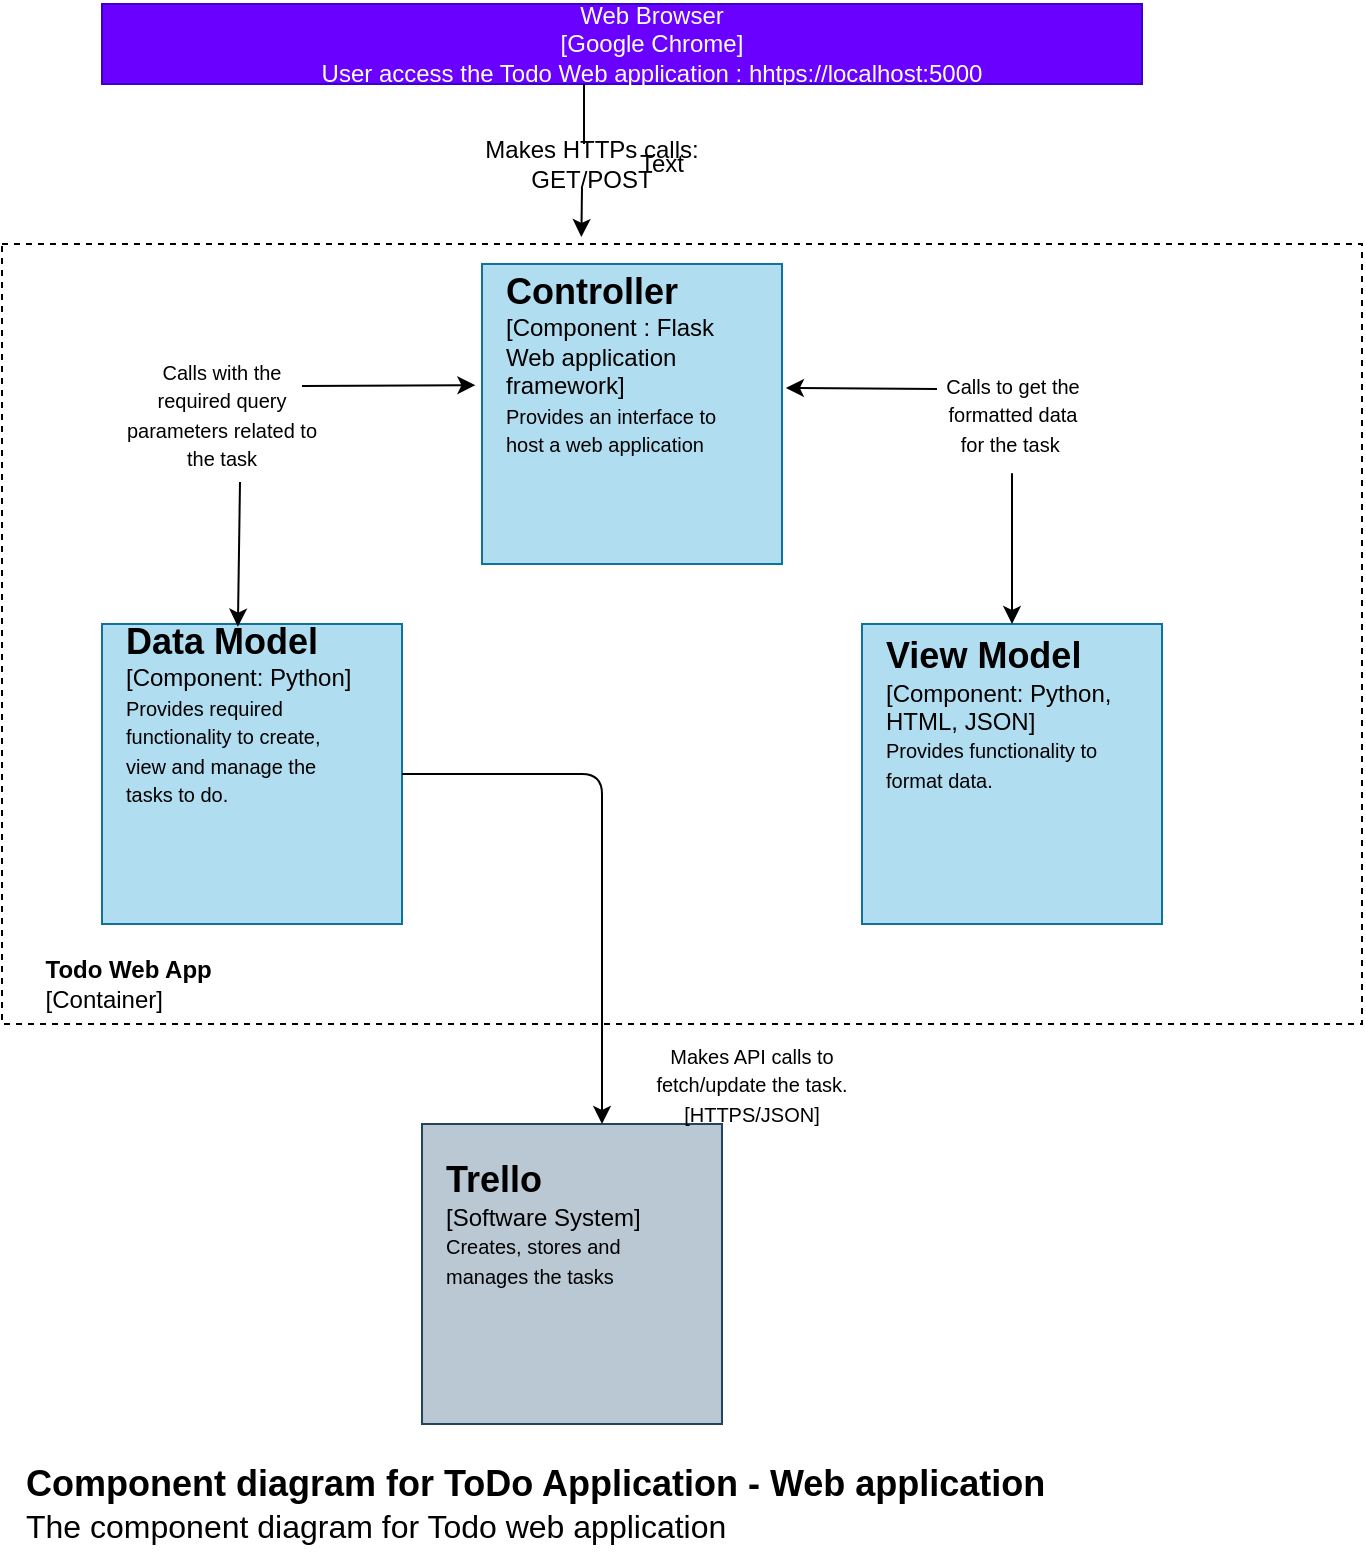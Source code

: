 <mxfile version="14.7.3" type="device"><diagram id="FW4MzqpD1bi7_bXe_OW3" name="Component-diagram"><mxGraphModel dx="782" dy="403" grid="1" gridSize="10" guides="1" tooltips="1" connect="1" arrows="1" fold="1" page="1" pageScale="1" pageWidth="1100" pageHeight="850" math="0" shadow="0"><root><mxCell id="GQyCvo5hpHKyU_DIXNSz-0"/><mxCell id="GQyCvo5hpHKyU_DIXNSz-1" parent="GQyCvo5hpHKyU_DIXNSz-0"/><mxCell id="32jd5pBExv-C8SrgEdwa-0" value="" style="endArrow=classic;html=1;startArrow=none;entryX=0.426;entryY=-0.009;entryDx=0;entryDy=0;entryPerimeter=0;" edge="1" parent="GQyCvo5hpHKyU_DIXNSz-1" target="pf3nLc4i9z6XqUislBip-3"><mxGeometry width="50" height="50" relative="1" as="geometry"><mxPoint x="360" y="132" as="sourcePoint"/><mxPoint x="359" y="150" as="targetPoint"/><Array as="points"/></mxGeometry></mxCell><mxCell id="pf3nLc4i9z6XqUislBip-1" value="" style="rounded=0;whiteSpace=wrap;html=1;fillColor=#6a00ff;strokeColor=#3700CC;fontColor=#ffffff;" vertex="1" parent="GQyCvo5hpHKyU_DIXNSz-1"><mxGeometry x="120" y="40" width="520" height="40" as="geometry"/></mxCell><mxCell id="pf3nLc4i9z6XqUislBip-2" value="&lt;font color=&quot;#ffffff&quot;&gt;Web Browser&lt;br&gt;[Google Chrome]&lt;br&gt;User access the Todo Web application : hhtps://localhost:5000&lt;br&gt;&lt;/font&gt;" style="text;html=1;strokeColor=none;fillColor=none;align=center;verticalAlign=middle;whiteSpace=wrap;rounded=0;" vertex="1" parent="GQyCvo5hpHKyU_DIXNSz-1"><mxGeometry x="220" y="50" width="350" height="20" as="geometry"/></mxCell><mxCell id="pf3nLc4i9z6XqUislBip-3" value="" style="rounded=0;whiteSpace=wrap;html=1;dashed=1;" vertex="1" parent="GQyCvo5hpHKyU_DIXNSz-1"><mxGeometry x="70" y="160" width="680" height="390" as="geometry"/></mxCell><mxCell id="32jd5pBExv-C8SrgEdwa-1" value="Makes HTTPs calls: GET/POST" style="text;html=1;strokeColor=none;fillColor=none;align=center;verticalAlign=middle;whiteSpace=wrap;rounded=0;dashed=1;" vertex="1" parent="GQyCvo5hpHKyU_DIXNSz-1"><mxGeometry x="310" y="110" width="110" height="20" as="geometry"/></mxCell><mxCell id="32jd5pBExv-C8SrgEdwa-4" value="" style="endArrow=none;html=1;" edge="1" parent="GQyCvo5hpHKyU_DIXNSz-1"><mxGeometry width="50" height="50" relative="1" as="geometry"><mxPoint x="361" y="80" as="sourcePoint"/><mxPoint x="361" y="110" as="targetPoint"/><Array as="points"/></mxGeometry></mxCell><mxCell id="X9jqxJZ0jlS0sDNikLCz-0" value="&lt;font&gt;&lt;b style=&quot;font-size: 18px&quot;&gt;Component diagram for ToDo Application - Web application&lt;/b&gt;&lt;br&gt;&lt;font size=&quot;3&quot;&gt;The component diagram for Todo web application&lt;/font&gt;&lt;br&gt;&lt;/font&gt;" style="text;html=1;strokeColor=none;fillColor=none;align=left;verticalAlign=middle;whiteSpace=wrap;rounded=0;dashed=1;" vertex="1" parent="GQyCvo5hpHKyU_DIXNSz-1"><mxGeometry x="80" y="760" width="560" height="60" as="geometry"/></mxCell><mxCell id="z9LeLM2x92s3DRE9Kd_O-0" value="" style="whiteSpace=wrap;html=1;aspect=fixed;fillColor=#b1ddf0;strokeColor=#10739e;fontColor=#FFFFFF;" vertex="1" parent="GQyCvo5hpHKyU_DIXNSz-1"><mxGeometry x="310" y="170" width="150" height="150" as="geometry"/></mxCell><mxCell id="EW4wNNwEgsnTn_MRe4_h-0" value="Text" style="text;html=1;strokeColor=none;fillColor=none;align=center;verticalAlign=middle;whiteSpace=wrap;rounded=0;dashed=1;" vertex="1" parent="GQyCvo5hpHKyU_DIXNSz-1"><mxGeometry x="380" y="110" width="40" height="20" as="geometry"/></mxCell><mxCell id="EW4wNNwEgsnTn_MRe4_h-1" value="&lt;font&gt;&lt;b style=&quot;font-size: 18px&quot;&gt;Controller&amp;nbsp;&lt;/b&gt;&lt;br&gt;&lt;font&gt;&lt;font style=&quot;font-size: 12px&quot;&gt;[Component : Flask Web application framework]&lt;/font&gt;&lt;br&gt;&lt;/font&gt;&lt;font style=&quot;font-size: 10px&quot;&gt;Provides an interface to host a web application&lt;/font&gt;&lt;br&gt;&lt;/font&gt;" style="text;html=1;strokeColor=none;fillColor=none;align=left;verticalAlign=middle;whiteSpace=wrap;rounded=0;dashed=1;" vertex="1" parent="GQyCvo5hpHKyU_DIXNSz-1"><mxGeometry x="320" y="190" width="110" height="60" as="geometry"/></mxCell><mxCell id="XUHHs-ad9VAgxnzar4t6-0" value="" style="whiteSpace=wrap;html=1;aspect=fixed;fillColor=#b1ddf0;strokeColor=#10739e;" vertex="1" parent="GQyCvo5hpHKyU_DIXNSz-1"><mxGeometry x="120" y="350" width="150" height="150" as="geometry"/></mxCell><mxCell id="XUHHs-ad9VAgxnzar4t6-1" value="" style="whiteSpace=wrap;html=1;aspect=fixed;fillColor=#b1ddf0;strokeColor=#10739e;" vertex="1" parent="GQyCvo5hpHKyU_DIXNSz-1"><mxGeometry x="500" y="350" width="150" height="150" as="geometry"/></mxCell><mxCell id="l6P1RtFVuEqtnglBwPDo-0" value="" style="whiteSpace=wrap;html=1;aspect=fixed;fillColor=#bac8d3;strokeColor=#23445d;" vertex="1" parent="GQyCvo5hpHKyU_DIXNSz-1"><mxGeometry x="280" y="600" width="150" height="150" as="geometry"/></mxCell><mxCell id="qkb4OYGuKkiFiWLm5Ae2-0" value="&lt;font&gt;&lt;b style=&quot;font-size: 18px&quot;&gt;Data Model&amp;nbsp;&lt;/b&gt;&lt;br&gt;&lt;font&gt;&lt;font style=&quot;font-size: 12px&quot;&gt;[Component: Python]&lt;/font&gt;&lt;br&gt;&lt;/font&gt;&lt;font style=&quot;font-size: 10px&quot;&gt;Provides required functionality to create, view and manage the tasks to do.&lt;/font&gt;&lt;br&gt;&lt;/font&gt;" style="text;html=1;strokeColor=none;fillColor=none;align=left;verticalAlign=middle;whiteSpace=wrap;rounded=0;dashed=1;" vertex="1" parent="GQyCvo5hpHKyU_DIXNSz-1"><mxGeometry x="130" y="365" width="120" height="60" as="geometry"/></mxCell><mxCell id="qkb4OYGuKkiFiWLm5Ae2-1" value="&lt;font&gt;&lt;b style=&quot;font-size: 18px&quot;&gt;View Model&amp;nbsp;&lt;/b&gt;&lt;br&gt;&lt;font&gt;&lt;font style=&quot;font-size: 12px&quot;&gt;[Component: Python, HTML, JSON]&lt;/font&gt;&lt;br&gt;&lt;/font&gt;&lt;font style=&quot;font-size: 10px&quot;&gt;Provides functionality to format data.&amp;nbsp;&amp;nbsp;&lt;/font&gt;&lt;br&gt;&lt;/font&gt;" style="text;html=1;strokeColor=none;fillColor=none;align=left;verticalAlign=middle;whiteSpace=wrap;rounded=0;dashed=1;" vertex="1" parent="GQyCvo5hpHKyU_DIXNSz-1"><mxGeometry x="510" y="365" width="130" height="60" as="geometry"/></mxCell><mxCell id="qkb4OYGuKkiFiWLm5Ae2-2" value="&lt;font&gt;&lt;b style=&quot;font-size: 18px&quot;&gt;Trello&amp;nbsp;&lt;/b&gt;&lt;br&gt;&lt;font&gt;&lt;font style=&quot;font-size: 12px&quot;&gt;[Software System]&lt;/font&gt;&lt;br&gt;&lt;/font&gt;&lt;span style=&quot;text-align: center&quot;&gt;&lt;font style=&quot;font-size: 10px&quot;&gt;Creates, stores and manages the tasks&lt;/font&gt;&lt;/span&gt;&lt;br&gt;&lt;/font&gt;" style="text;html=1;strokeColor=none;fillColor=none;align=left;verticalAlign=middle;whiteSpace=wrap;rounded=0;dashed=1;" vertex="1" parent="GQyCvo5hpHKyU_DIXNSz-1"><mxGeometry x="290" y="620" width="110" height="60" as="geometry"/></mxCell><mxCell id="nvHuLfUgi9HfrykiU0Ds-0" value="" style="endArrow=classic;startArrow=none;html=1;entryX=-0.022;entryY=0.404;entryDx=0;entryDy=0;entryPerimeter=0;" edge="1" parent="GQyCvo5hpHKyU_DIXNSz-1" target="z9LeLM2x92s3DRE9Kd_O-0"><mxGeometry width="50" height="50" relative="1" as="geometry"><mxPoint x="220" y="231" as="sourcePoint"/><mxPoint x="430" y="340" as="targetPoint"/><Array as="points"/></mxGeometry></mxCell><mxCell id="nvHuLfUgi9HfrykiU0Ds-1" value="" style="endArrow=classic;startArrow=none;html=1;entryX=0.5;entryY=0;entryDx=0;entryDy=0;" edge="1" parent="GQyCvo5hpHKyU_DIXNSz-1" target="XUHHs-ad9VAgxnzar4t6-1"><mxGeometry width="50" height="50" relative="1" as="geometry"><mxPoint x="575" y="300" as="sourcePoint"/><mxPoint x="609.75" y="230.0" as="targetPoint"/><Array as="points"><mxPoint x="575" y="270"/></Array></mxGeometry></mxCell><mxCell id="gXIX0340THeDQ3FPrMmf-2" value="&lt;font style=&quot;font-size: 10px&quot;&gt;Calls with the required query parameters related to the task&lt;/font&gt;" style="text;html=1;strokeColor=none;fillColor=none;align=center;verticalAlign=middle;whiteSpace=wrap;rounded=0;dashed=1;" vertex="1" parent="GQyCvo5hpHKyU_DIXNSz-1"><mxGeometry x="130" y="220" width="100" height="50" as="geometry"/></mxCell><mxCell id="gXIX0340THeDQ3FPrMmf-3" value="" style="endArrow=none;startArrow=classic;html=1;exitX=0.453;exitY=0.009;exitDx=0;exitDy=0;exitPerimeter=0;" edge="1" parent="GQyCvo5hpHKyU_DIXNSz-1" source="XUHHs-ad9VAgxnzar4t6-0"><mxGeometry width="50" height="50" relative="1" as="geometry"><mxPoint x="187.95" y="351.35" as="sourcePoint"/><mxPoint x="189" y="279" as="targetPoint"/><Array as="points"/></mxGeometry></mxCell><mxCell id="gXIX0340THeDQ3FPrMmf-4" value="&lt;font style=&quot;font-size: 10px&quot;&gt;Calls to get the formatted data for the task&amp;nbsp;&lt;/font&gt;" style="text;html=1;strokeColor=none;fillColor=none;align=center;verticalAlign=middle;whiteSpace=wrap;rounded=0;dashed=1;" vertex="1" parent="GQyCvo5hpHKyU_DIXNSz-1"><mxGeometry x="537.5" y="220" width="75" height="50" as="geometry"/></mxCell><mxCell id="gXIX0340THeDQ3FPrMmf-5" value="" style="endArrow=none;startArrow=classic;html=1;exitX=1.013;exitY=0.413;exitDx=0;exitDy=0;exitPerimeter=0;entryX=0;entryY=0.25;entryDx=0;entryDy=0;" edge="1" parent="GQyCvo5hpHKyU_DIXNSz-1" source="z9LeLM2x92s3DRE9Kd_O-0" target="gXIX0340THeDQ3FPrMmf-4"><mxGeometry width="50" height="50" relative="1" as="geometry"><mxPoint x="461.95" y="231.95" as="sourcePoint"/><mxPoint x="550" y="230" as="targetPoint"/><Array as="points"/></mxGeometry></mxCell><mxCell id="gXIX0340THeDQ3FPrMmf-6" value="&lt;font style=&quot;font-size: 10px&quot;&gt;Makes API calls to fetch/update the task.&lt;br&gt;[HTTPS/JSON]&lt;/font&gt;" style="text;html=1;strokeColor=none;fillColor=none;align=center;verticalAlign=middle;whiteSpace=wrap;rounded=0;dashed=1;" vertex="1" parent="GQyCvo5hpHKyU_DIXNSz-1"><mxGeometry x="380" y="570" width="130" height="20" as="geometry"/></mxCell><mxCell id="gXIX0340THeDQ3FPrMmf-15" value="" style="endArrow=classic;html=1;exitX=1;exitY=0.5;exitDx=0;exitDy=0;" edge="1" parent="GQyCvo5hpHKyU_DIXNSz-1" source="XUHHs-ad9VAgxnzar4t6-0"><mxGeometry width="50" height="50" relative="1" as="geometry"><mxPoint x="380" y="500" as="sourcePoint"/><mxPoint x="370" y="600" as="targetPoint"/><Array as="points"><mxPoint x="370" y="425"/></Array></mxGeometry></mxCell><mxCell id="gXIX0340THeDQ3FPrMmf-16" value="&lt;b&gt;Todo Web App&amp;nbsp;&lt;/b&gt;&lt;br&gt;&lt;div style=&quot;text-align: left&quot;&gt;&lt;span&gt;[Container]&lt;/span&gt;&lt;/div&gt;" style="text;html=1;strokeColor=none;fillColor=none;align=center;verticalAlign=middle;whiteSpace=wrap;rounded=0;dashed=1;" vertex="1" parent="GQyCvo5hpHKyU_DIXNSz-1"><mxGeometry x="80" y="520" width="110" height="20" as="geometry"/></mxCell></root></mxGraphModel></diagram></mxfile>